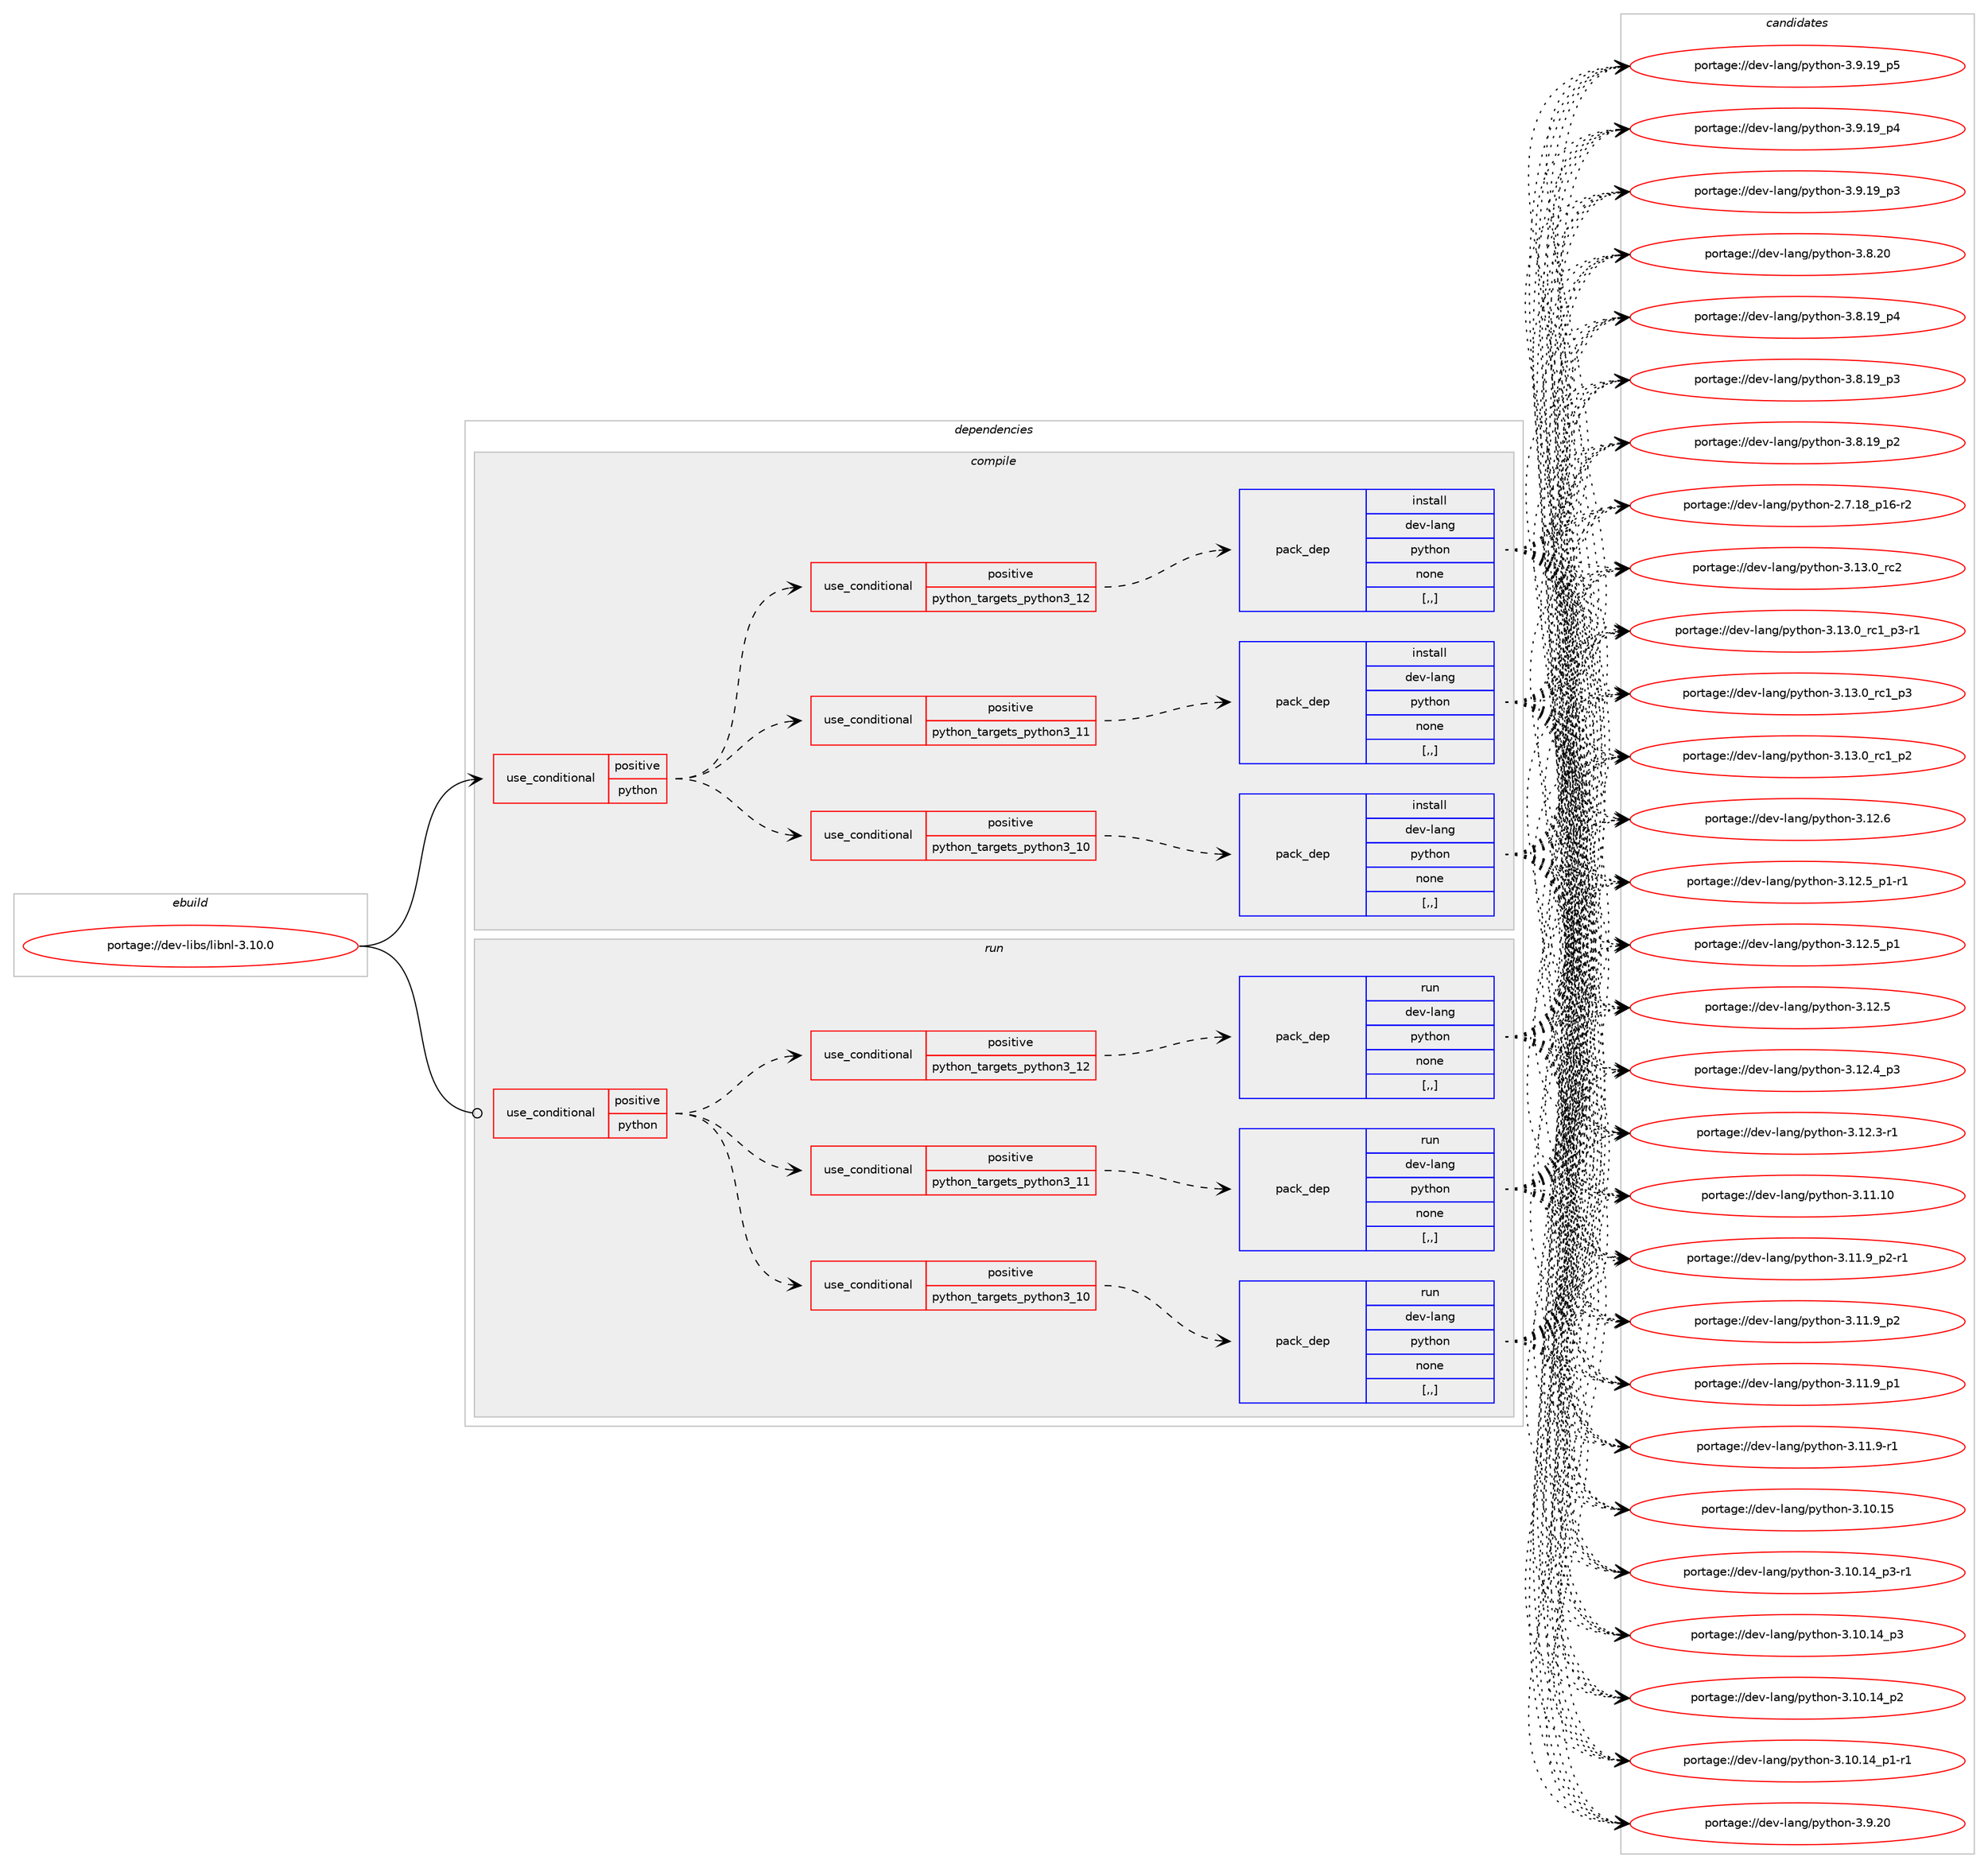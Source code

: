 digraph prolog {

# *************
# Graph options
# *************

newrank=true;
concentrate=true;
compound=true;
graph [rankdir=LR,fontname=Helvetica,fontsize=10,ranksep=1.5];#, ranksep=2.5, nodesep=0.2];
edge  [arrowhead=vee];
node  [fontname=Helvetica,fontsize=10];

# **********
# The ebuild
# **********

subgraph cluster_leftcol {
color=gray;
label=<<i>ebuild</i>>;
id [label="portage://dev-libs/libnl-3.10.0", color=red, width=4, href="../dev-libs/libnl-3.10.0.svg"];
}

# ****************
# The dependencies
# ****************

subgraph cluster_midcol {
color=gray;
label=<<i>dependencies</i>>;
subgraph cluster_compile {
fillcolor="#eeeeee";
style=filled;
label=<<i>compile</i>>;
subgraph cond157149 {
dependency604857 [label=<<TABLE BORDER="0" CELLBORDER="1" CELLSPACING="0" CELLPADDING="4"><TR><TD ROWSPAN="3" CELLPADDING="10">use_conditional</TD></TR><TR><TD>positive</TD></TR><TR><TD>python</TD></TR></TABLE>>, shape=none, color=red];
subgraph cond157150 {
dependency604858 [label=<<TABLE BORDER="0" CELLBORDER="1" CELLSPACING="0" CELLPADDING="4"><TR><TD ROWSPAN="3" CELLPADDING="10">use_conditional</TD></TR><TR><TD>positive</TD></TR><TR><TD>python_targets_python3_10</TD></TR></TABLE>>, shape=none, color=red];
subgraph pack442943 {
dependency604859 [label=<<TABLE BORDER="0" CELLBORDER="1" CELLSPACING="0" CELLPADDING="4" WIDTH="220"><TR><TD ROWSPAN="6" CELLPADDING="30">pack_dep</TD></TR><TR><TD WIDTH="110">install</TD></TR><TR><TD>dev-lang</TD></TR><TR><TD>python</TD></TR><TR><TD>none</TD></TR><TR><TD>[,,]</TD></TR></TABLE>>, shape=none, color=blue];
}
dependency604858:e -> dependency604859:w [weight=20,style="dashed",arrowhead="vee"];
}
dependency604857:e -> dependency604858:w [weight=20,style="dashed",arrowhead="vee"];
subgraph cond157151 {
dependency604860 [label=<<TABLE BORDER="0" CELLBORDER="1" CELLSPACING="0" CELLPADDING="4"><TR><TD ROWSPAN="3" CELLPADDING="10">use_conditional</TD></TR><TR><TD>positive</TD></TR><TR><TD>python_targets_python3_11</TD></TR></TABLE>>, shape=none, color=red];
subgraph pack442944 {
dependency604861 [label=<<TABLE BORDER="0" CELLBORDER="1" CELLSPACING="0" CELLPADDING="4" WIDTH="220"><TR><TD ROWSPAN="6" CELLPADDING="30">pack_dep</TD></TR><TR><TD WIDTH="110">install</TD></TR><TR><TD>dev-lang</TD></TR><TR><TD>python</TD></TR><TR><TD>none</TD></TR><TR><TD>[,,]</TD></TR></TABLE>>, shape=none, color=blue];
}
dependency604860:e -> dependency604861:w [weight=20,style="dashed",arrowhead="vee"];
}
dependency604857:e -> dependency604860:w [weight=20,style="dashed",arrowhead="vee"];
subgraph cond157152 {
dependency604862 [label=<<TABLE BORDER="0" CELLBORDER="1" CELLSPACING="0" CELLPADDING="4"><TR><TD ROWSPAN="3" CELLPADDING="10">use_conditional</TD></TR><TR><TD>positive</TD></TR><TR><TD>python_targets_python3_12</TD></TR></TABLE>>, shape=none, color=red];
subgraph pack442945 {
dependency604863 [label=<<TABLE BORDER="0" CELLBORDER="1" CELLSPACING="0" CELLPADDING="4" WIDTH="220"><TR><TD ROWSPAN="6" CELLPADDING="30">pack_dep</TD></TR><TR><TD WIDTH="110">install</TD></TR><TR><TD>dev-lang</TD></TR><TR><TD>python</TD></TR><TR><TD>none</TD></TR><TR><TD>[,,]</TD></TR></TABLE>>, shape=none, color=blue];
}
dependency604862:e -> dependency604863:w [weight=20,style="dashed",arrowhead="vee"];
}
dependency604857:e -> dependency604862:w [weight=20,style="dashed",arrowhead="vee"];
}
id:e -> dependency604857:w [weight=20,style="solid",arrowhead="vee"];
}
subgraph cluster_compileandrun {
fillcolor="#eeeeee";
style=filled;
label=<<i>compile and run</i>>;
}
subgraph cluster_run {
fillcolor="#eeeeee";
style=filled;
label=<<i>run</i>>;
subgraph cond157153 {
dependency604864 [label=<<TABLE BORDER="0" CELLBORDER="1" CELLSPACING="0" CELLPADDING="4"><TR><TD ROWSPAN="3" CELLPADDING="10">use_conditional</TD></TR><TR><TD>positive</TD></TR><TR><TD>python</TD></TR></TABLE>>, shape=none, color=red];
subgraph cond157154 {
dependency604865 [label=<<TABLE BORDER="0" CELLBORDER="1" CELLSPACING="0" CELLPADDING="4"><TR><TD ROWSPAN="3" CELLPADDING="10">use_conditional</TD></TR><TR><TD>positive</TD></TR><TR><TD>python_targets_python3_10</TD></TR></TABLE>>, shape=none, color=red];
subgraph pack442946 {
dependency604866 [label=<<TABLE BORDER="0" CELLBORDER="1" CELLSPACING="0" CELLPADDING="4" WIDTH="220"><TR><TD ROWSPAN="6" CELLPADDING="30">pack_dep</TD></TR><TR><TD WIDTH="110">run</TD></TR><TR><TD>dev-lang</TD></TR><TR><TD>python</TD></TR><TR><TD>none</TD></TR><TR><TD>[,,]</TD></TR></TABLE>>, shape=none, color=blue];
}
dependency604865:e -> dependency604866:w [weight=20,style="dashed",arrowhead="vee"];
}
dependency604864:e -> dependency604865:w [weight=20,style="dashed",arrowhead="vee"];
subgraph cond157155 {
dependency604867 [label=<<TABLE BORDER="0" CELLBORDER="1" CELLSPACING="0" CELLPADDING="4"><TR><TD ROWSPAN="3" CELLPADDING="10">use_conditional</TD></TR><TR><TD>positive</TD></TR><TR><TD>python_targets_python3_11</TD></TR></TABLE>>, shape=none, color=red];
subgraph pack442947 {
dependency604868 [label=<<TABLE BORDER="0" CELLBORDER="1" CELLSPACING="0" CELLPADDING="4" WIDTH="220"><TR><TD ROWSPAN="6" CELLPADDING="30">pack_dep</TD></TR><TR><TD WIDTH="110">run</TD></TR><TR><TD>dev-lang</TD></TR><TR><TD>python</TD></TR><TR><TD>none</TD></TR><TR><TD>[,,]</TD></TR></TABLE>>, shape=none, color=blue];
}
dependency604867:e -> dependency604868:w [weight=20,style="dashed",arrowhead="vee"];
}
dependency604864:e -> dependency604867:w [weight=20,style="dashed",arrowhead="vee"];
subgraph cond157156 {
dependency604869 [label=<<TABLE BORDER="0" CELLBORDER="1" CELLSPACING="0" CELLPADDING="4"><TR><TD ROWSPAN="3" CELLPADDING="10">use_conditional</TD></TR><TR><TD>positive</TD></TR><TR><TD>python_targets_python3_12</TD></TR></TABLE>>, shape=none, color=red];
subgraph pack442948 {
dependency604870 [label=<<TABLE BORDER="0" CELLBORDER="1" CELLSPACING="0" CELLPADDING="4" WIDTH="220"><TR><TD ROWSPAN="6" CELLPADDING="30">pack_dep</TD></TR><TR><TD WIDTH="110">run</TD></TR><TR><TD>dev-lang</TD></TR><TR><TD>python</TD></TR><TR><TD>none</TD></TR><TR><TD>[,,]</TD></TR></TABLE>>, shape=none, color=blue];
}
dependency604869:e -> dependency604870:w [weight=20,style="dashed",arrowhead="vee"];
}
dependency604864:e -> dependency604869:w [weight=20,style="dashed",arrowhead="vee"];
}
id:e -> dependency604864:w [weight=20,style="solid",arrowhead="odot"];
}
}

# **************
# The candidates
# **************

subgraph cluster_choices {
rank=same;
color=gray;
label=<<i>candidates</i>>;

subgraph choice442943 {
color=black;
nodesep=1;
choice10010111845108971101034711212111610411111045514649514648951149950 [label="portage://dev-lang/python-3.13.0_rc2", color=red, width=4,href="../dev-lang/python-3.13.0_rc2.svg"];
choice1001011184510897110103471121211161041111104551464951464895114994995112514511449 [label="portage://dev-lang/python-3.13.0_rc1_p3-r1", color=red, width=4,href="../dev-lang/python-3.13.0_rc1_p3-r1.svg"];
choice100101118451089711010347112121116104111110455146495146489511499499511251 [label="portage://dev-lang/python-3.13.0_rc1_p3", color=red, width=4,href="../dev-lang/python-3.13.0_rc1_p3.svg"];
choice100101118451089711010347112121116104111110455146495146489511499499511250 [label="portage://dev-lang/python-3.13.0_rc1_p2", color=red, width=4,href="../dev-lang/python-3.13.0_rc1_p2.svg"];
choice10010111845108971101034711212111610411111045514649504654 [label="portage://dev-lang/python-3.12.6", color=red, width=4,href="../dev-lang/python-3.12.6.svg"];
choice1001011184510897110103471121211161041111104551464950465395112494511449 [label="portage://dev-lang/python-3.12.5_p1-r1", color=red, width=4,href="../dev-lang/python-3.12.5_p1-r1.svg"];
choice100101118451089711010347112121116104111110455146495046539511249 [label="portage://dev-lang/python-3.12.5_p1", color=red, width=4,href="../dev-lang/python-3.12.5_p1.svg"];
choice10010111845108971101034711212111610411111045514649504653 [label="portage://dev-lang/python-3.12.5", color=red, width=4,href="../dev-lang/python-3.12.5.svg"];
choice100101118451089711010347112121116104111110455146495046529511251 [label="portage://dev-lang/python-3.12.4_p3", color=red, width=4,href="../dev-lang/python-3.12.4_p3.svg"];
choice100101118451089711010347112121116104111110455146495046514511449 [label="portage://dev-lang/python-3.12.3-r1", color=red, width=4,href="../dev-lang/python-3.12.3-r1.svg"];
choice1001011184510897110103471121211161041111104551464949464948 [label="portage://dev-lang/python-3.11.10", color=red, width=4,href="../dev-lang/python-3.11.10.svg"];
choice1001011184510897110103471121211161041111104551464949465795112504511449 [label="portage://dev-lang/python-3.11.9_p2-r1", color=red, width=4,href="../dev-lang/python-3.11.9_p2-r1.svg"];
choice100101118451089711010347112121116104111110455146494946579511250 [label="portage://dev-lang/python-3.11.9_p2", color=red, width=4,href="../dev-lang/python-3.11.9_p2.svg"];
choice100101118451089711010347112121116104111110455146494946579511249 [label="portage://dev-lang/python-3.11.9_p1", color=red, width=4,href="../dev-lang/python-3.11.9_p1.svg"];
choice100101118451089711010347112121116104111110455146494946574511449 [label="portage://dev-lang/python-3.11.9-r1", color=red, width=4,href="../dev-lang/python-3.11.9-r1.svg"];
choice1001011184510897110103471121211161041111104551464948464953 [label="portage://dev-lang/python-3.10.15", color=red, width=4,href="../dev-lang/python-3.10.15.svg"];
choice100101118451089711010347112121116104111110455146494846495295112514511449 [label="portage://dev-lang/python-3.10.14_p3-r1", color=red, width=4,href="../dev-lang/python-3.10.14_p3-r1.svg"];
choice10010111845108971101034711212111610411111045514649484649529511251 [label="portage://dev-lang/python-3.10.14_p3", color=red, width=4,href="../dev-lang/python-3.10.14_p3.svg"];
choice10010111845108971101034711212111610411111045514649484649529511250 [label="portage://dev-lang/python-3.10.14_p2", color=red, width=4,href="../dev-lang/python-3.10.14_p2.svg"];
choice100101118451089711010347112121116104111110455146494846495295112494511449 [label="portage://dev-lang/python-3.10.14_p1-r1", color=red, width=4,href="../dev-lang/python-3.10.14_p1-r1.svg"];
choice10010111845108971101034711212111610411111045514657465048 [label="portage://dev-lang/python-3.9.20", color=red, width=4,href="../dev-lang/python-3.9.20.svg"];
choice100101118451089711010347112121116104111110455146574649579511253 [label="portage://dev-lang/python-3.9.19_p5", color=red, width=4,href="../dev-lang/python-3.9.19_p5.svg"];
choice100101118451089711010347112121116104111110455146574649579511252 [label="portage://dev-lang/python-3.9.19_p4", color=red, width=4,href="../dev-lang/python-3.9.19_p4.svg"];
choice100101118451089711010347112121116104111110455146574649579511251 [label="portage://dev-lang/python-3.9.19_p3", color=red, width=4,href="../dev-lang/python-3.9.19_p3.svg"];
choice10010111845108971101034711212111610411111045514656465048 [label="portage://dev-lang/python-3.8.20", color=red, width=4,href="../dev-lang/python-3.8.20.svg"];
choice100101118451089711010347112121116104111110455146564649579511252 [label="portage://dev-lang/python-3.8.19_p4", color=red, width=4,href="../dev-lang/python-3.8.19_p4.svg"];
choice100101118451089711010347112121116104111110455146564649579511251 [label="portage://dev-lang/python-3.8.19_p3", color=red, width=4,href="../dev-lang/python-3.8.19_p3.svg"];
choice100101118451089711010347112121116104111110455146564649579511250 [label="portage://dev-lang/python-3.8.19_p2", color=red, width=4,href="../dev-lang/python-3.8.19_p2.svg"];
choice100101118451089711010347112121116104111110455046554649569511249544511450 [label="portage://dev-lang/python-2.7.18_p16-r2", color=red, width=4,href="../dev-lang/python-2.7.18_p16-r2.svg"];
dependency604859:e -> choice10010111845108971101034711212111610411111045514649514648951149950:w [style=dotted,weight="100"];
dependency604859:e -> choice1001011184510897110103471121211161041111104551464951464895114994995112514511449:w [style=dotted,weight="100"];
dependency604859:e -> choice100101118451089711010347112121116104111110455146495146489511499499511251:w [style=dotted,weight="100"];
dependency604859:e -> choice100101118451089711010347112121116104111110455146495146489511499499511250:w [style=dotted,weight="100"];
dependency604859:e -> choice10010111845108971101034711212111610411111045514649504654:w [style=dotted,weight="100"];
dependency604859:e -> choice1001011184510897110103471121211161041111104551464950465395112494511449:w [style=dotted,weight="100"];
dependency604859:e -> choice100101118451089711010347112121116104111110455146495046539511249:w [style=dotted,weight="100"];
dependency604859:e -> choice10010111845108971101034711212111610411111045514649504653:w [style=dotted,weight="100"];
dependency604859:e -> choice100101118451089711010347112121116104111110455146495046529511251:w [style=dotted,weight="100"];
dependency604859:e -> choice100101118451089711010347112121116104111110455146495046514511449:w [style=dotted,weight="100"];
dependency604859:e -> choice1001011184510897110103471121211161041111104551464949464948:w [style=dotted,weight="100"];
dependency604859:e -> choice1001011184510897110103471121211161041111104551464949465795112504511449:w [style=dotted,weight="100"];
dependency604859:e -> choice100101118451089711010347112121116104111110455146494946579511250:w [style=dotted,weight="100"];
dependency604859:e -> choice100101118451089711010347112121116104111110455146494946579511249:w [style=dotted,weight="100"];
dependency604859:e -> choice100101118451089711010347112121116104111110455146494946574511449:w [style=dotted,weight="100"];
dependency604859:e -> choice1001011184510897110103471121211161041111104551464948464953:w [style=dotted,weight="100"];
dependency604859:e -> choice100101118451089711010347112121116104111110455146494846495295112514511449:w [style=dotted,weight="100"];
dependency604859:e -> choice10010111845108971101034711212111610411111045514649484649529511251:w [style=dotted,weight="100"];
dependency604859:e -> choice10010111845108971101034711212111610411111045514649484649529511250:w [style=dotted,weight="100"];
dependency604859:e -> choice100101118451089711010347112121116104111110455146494846495295112494511449:w [style=dotted,weight="100"];
dependency604859:e -> choice10010111845108971101034711212111610411111045514657465048:w [style=dotted,weight="100"];
dependency604859:e -> choice100101118451089711010347112121116104111110455146574649579511253:w [style=dotted,weight="100"];
dependency604859:e -> choice100101118451089711010347112121116104111110455146574649579511252:w [style=dotted,weight="100"];
dependency604859:e -> choice100101118451089711010347112121116104111110455146574649579511251:w [style=dotted,weight="100"];
dependency604859:e -> choice10010111845108971101034711212111610411111045514656465048:w [style=dotted,weight="100"];
dependency604859:e -> choice100101118451089711010347112121116104111110455146564649579511252:w [style=dotted,weight="100"];
dependency604859:e -> choice100101118451089711010347112121116104111110455146564649579511251:w [style=dotted,weight="100"];
dependency604859:e -> choice100101118451089711010347112121116104111110455146564649579511250:w [style=dotted,weight="100"];
dependency604859:e -> choice100101118451089711010347112121116104111110455046554649569511249544511450:w [style=dotted,weight="100"];
}
subgraph choice442944 {
color=black;
nodesep=1;
choice10010111845108971101034711212111610411111045514649514648951149950 [label="portage://dev-lang/python-3.13.0_rc2", color=red, width=4,href="../dev-lang/python-3.13.0_rc2.svg"];
choice1001011184510897110103471121211161041111104551464951464895114994995112514511449 [label="portage://dev-lang/python-3.13.0_rc1_p3-r1", color=red, width=4,href="../dev-lang/python-3.13.0_rc1_p3-r1.svg"];
choice100101118451089711010347112121116104111110455146495146489511499499511251 [label="portage://dev-lang/python-3.13.0_rc1_p3", color=red, width=4,href="../dev-lang/python-3.13.0_rc1_p3.svg"];
choice100101118451089711010347112121116104111110455146495146489511499499511250 [label="portage://dev-lang/python-3.13.0_rc1_p2", color=red, width=4,href="../dev-lang/python-3.13.0_rc1_p2.svg"];
choice10010111845108971101034711212111610411111045514649504654 [label="portage://dev-lang/python-3.12.6", color=red, width=4,href="../dev-lang/python-3.12.6.svg"];
choice1001011184510897110103471121211161041111104551464950465395112494511449 [label="portage://dev-lang/python-3.12.5_p1-r1", color=red, width=4,href="../dev-lang/python-3.12.5_p1-r1.svg"];
choice100101118451089711010347112121116104111110455146495046539511249 [label="portage://dev-lang/python-3.12.5_p1", color=red, width=4,href="../dev-lang/python-3.12.5_p1.svg"];
choice10010111845108971101034711212111610411111045514649504653 [label="portage://dev-lang/python-3.12.5", color=red, width=4,href="../dev-lang/python-3.12.5.svg"];
choice100101118451089711010347112121116104111110455146495046529511251 [label="portage://dev-lang/python-3.12.4_p3", color=red, width=4,href="../dev-lang/python-3.12.4_p3.svg"];
choice100101118451089711010347112121116104111110455146495046514511449 [label="portage://dev-lang/python-3.12.3-r1", color=red, width=4,href="../dev-lang/python-3.12.3-r1.svg"];
choice1001011184510897110103471121211161041111104551464949464948 [label="portage://dev-lang/python-3.11.10", color=red, width=4,href="../dev-lang/python-3.11.10.svg"];
choice1001011184510897110103471121211161041111104551464949465795112504511449 [label="portage://dev-lang/python-3.11.9_p2-r1", color=red, width=4,href="../dev-lang/python-3.11.9_p2-r1.svg"];
choice100101118451089711010347112121116104111110455146494946579511250 [label="portage://dev-lang/python-3.11.9_p2", color=red, width=4,href="../dev-lang/python-3.11.9_p2.svg"];
choice100101118451089711010347112121116104111110455146494946579511249 [label="portage://dev-lang/python-3.11.9_p1", color=red, width=4,href="../dev-lang/python-3.11.9_p1.svg"];
choice100101118451089711010347112121116104111110455146494946574511449 [label="portage://dev-lang/python-3.11.9-r1", color=red, width=4,href="../dev-lang/python-3.11.9-r1.svg"];
choice1001011184510897110103471121211161041111104551464948464953 [label="portage://dev-lang/python-3.10.15", color=red, width=4,href="../dev-lang/python-3.10.15.svg"];
choice100101118451089711010347112121116104111110455146494846495295112514511449 [label="portage://dev-lang/python-3.10.14_p3-r1", color=red, width=4,href="../dev-lang/python-3.10.14_p3-r1.svg"];
choice10010111845108971101034711212111610411111045514649484649529511251 [label="portage://dev-lang/python-3.10.14_p3", color=red, width=4,href="../dev-lang/python-3.10.14_p3.svg"];
choice10010111845108971101034711212111610411111045514649484649529511250 [label="portage://dev-lang/python-3.10.14_p2", color=red, width=4,href="../dev-lang/python-3.10.14_p2.svg"];
choice100101118451089711010347112121116104111110455146494846495295112494511449 [label="portage://dev-lang/python-3.10.14_p1-r1", color=red, width=4,href="../dev-lang/python-3.10.14_p1-r1.svg"];
choice10010111845108971101034711212111610411111045514657465048 [label="portage://dev-lang/python-3.9.20", color=red, width=4,href="../dev-lang/python-3.9.20.svg"];
choice100101118451089711010347112121116104111110455146574649579511253 [label="portage://dev-lang/python-3.9.19_p5", color=red, width=4,href="../dev-lang/python-3.9.19_p5.svg"];
choice100101118451089711010347112121116104111110455146574649579511252 [label="portage://dev-lang/python-3.9.19_p4", color=red, width=4,href="../dev-lang/python-3.9.19_p4.svg"];
choice100101118451089711010347112121116104111110455146574649579511251 [label="portage://dev-lang/python-3.9.19_p3", color=red, width=4,href="../dev-lang/python-3.9.19_p3.svg"];
choice10010111845108971101034711212111610411111045514656465048 [label="portage://dev-lang/python-3.8.20", color=red, width=4,href="../dev-lang/python-3.8.20.svg"];
choice100101118451089711010347112121116104111110455146564649579511252 [label="portage://dev-lang/python-3.8.19_p4", color=red, width=4,href="../dev-lang/python-3.8.19_p4.svg"];
choice100101118451089711010347112121116104111110455146564649579511251 [label="portage://dev-lang/python-3.8.19_p3", color=red, width=4,href="../dev-lang/python-3.8.19_p3.svg"];
choice100101118451089711010347112121116104111110455146564649579511250 [label="portage://dev-lang/python-3.8.19_p2", color=red, width=4,href="../dev-lang/python-3.8.19_p2.svg"];
choice100101118451089711010347112121116104111110455046554649569511249544511450 [label="portage://dev-lang/python-2.7.18_p16-r2", color=red, width=4,href="../dev-lang/python-2.7.18_p16-r2.svg"];
dependency604861:e -> choice10010111845108971101034711212111610411111045514649514648951149950:w [style=dotted,weight="100"];
dependency604861:e -> choice1001011184510897110103471121211161041111104551464951464895114994995112514511449:w [style=dotted,weight="100"];
dependency604861:e -> choice100101118451089711010347112121116104111110455146495146489511499499511251:w [style=dotted,weight="100"];
dependency604861:e -> choice100101118451089711010347112121116104111110455146495146489511499499511250:w [style=dotted,weight="100"];
dependency604861:e -> choice10010111845108971101034711212111610411111045514649504654:w [style=dotted,weight="100"];
dependency604861:e -> choice1001011184510897110103471121211161041111104551464950465395112494511449:w [style=dotted,weight="100"];
dependency604861:e -> choice100101118451089711010347112121116104111110455146495046539511249:w [style=dotted,weight="100"];
dependency604861:e -> choice10010111845108971101034711212111610411111045514649504653:w [style=dotted,weight="100"];
dependency604861:e -> choice100101118451089711010347112121116104111110455146495046529511251:w [style=dotted,weight="100"];
dependency604861:e -> choice100101118451089711010347112121116104111110455146495046514511449:w [style=dotted,weight="100"];
dependency604861:e -> choice1001011184510897110103471121211161041111104551464949464948:w [style=dotted,weight="100"];
dependency604861:e -> choice1001011184510897110103471121211161041111104551464949465795112504511449:w [style=dotted,weight="100"];
dependency604861:e -> choice100101118451089711010347112121116104111110455146494946579511250:w [style=dotted,weight="100"];
dependency604861:e -> choice100101118451089711010347112121116104111110455146494946579511249:w [style=dotted,weight="100"];
dependency604861:e -> choice100101118451089711010347112121116104111110455146494946574511449:w [style=dotted,weight="100"];
dependency604861:e -> choice1001011184510897110103471121211161041111104551464948464953:w [style=dotted,weight="100"];
dependency604861:e -> choice100101118451089711010347112121116104111110455146494846495295112514511449:w [style=dotted,weight="100"];
dependency604861:e -> choice10010111845108971101034711212111610411111045514649484649529511251:w [style=dotted,weight="100"];
dependency604861:e -> choice10010111845108971101034711212111610411111045514649484649529511250:w [style=dotted,weight="100"];
dependency604861:e -> choice100101118451089711010347112121116104111110455146494846495295112494511449:w [style=dotted,weight="100"];
dependency604861:e -> choice10010111845108971101034711212111610411111045514657465048:w [style=dotted,weight="100"];
dependency604861:e -> choice100101118451089711010347112121116104111110455146574649579511253:w [style=dotted,weight="100"];
dependency604861:e -> choice100101118451089711010347112121116104111110455146574649579511252:w [style=dotted,weight="100"];
dependency604861:e -> choice100101118451089711010347112121116104111110455146574649579511251:w [style=dotted,weight="100"];
dependency604861:e -> choice10010111845108971101034711212111610411111045514656465048:w [style=dotted,weight="100"];
dependency604861:e -> choice100101118451089711010347112121116104111110455146564649579511252:w [style=dotted,weight="100"];
dependency604861:e -> choice100101118451089711010347112121116104111110455146564649579511251:w [style=dotted,weight="100"];
dependency604861:e -> choice100101118451089711010347112121116104111110455146564649579511250:w [style=dotted,weight="100"];
dependency604861:e -> choice100101118451089711010347112121116104111110455046554649569511249544511450:w [style=dotted,weight="100"];
}
subgraph choice442945 {
color=black;
nodesep=1;
choice10010111845108971101034711212111610411111045514649514648951149950 [label="portage://dev-lang/python-3.13.0_rc2", color=red, width=4,href="../dev-lang/python-3.13.0_rc2.svg"];
choice1001011184510897110103471121211161041111104551464951464895114994995112514511449 [label="portage://dev-lang/python-3.13.0_rc1_p3-r1", color=red, width=4,href="../dev-lang/python-3.13.0_rc1_p3-r1.svg"];
choice100101118451089711010347112121116104111110455146495146489511499499511251 [label="portage://dev-lang/python-3.13.0_rc1_p3", color=red, width=4,href="../dev-lang/python-3.13.0_rc1_p3.svg"];
choice100101118451089711010347112121116104111110455146495146489511499499511250 [label="portage://dev-lang/python-3.13.0_rc1_p2", color=red, width=4,href="../dev-lang/python-3.13.0_rc1_p2.svg"];
choice10010111845108971101034711212111610411111045514649504654 [label="portage://dev-lang/python-3.12.6", color=red, width=4,href="../dev-lang/python-3.12.6.svg"];
choice1001011184510897110103471121211161041111104551464950465395112494511449 [label="portage://dev-lang/python-3.12.5_p1-r1", color=red, width=4,href="../dev-lang/python-3.12.5_p1-r1.svg"];
choice100101118451089711010347112121116104111110455146495046539511249 [label="portage://dev-lang/python-3.12.5_p1", color=red, width=4,href="../dev-lang/python-3.12.5_p1.svg"];
choice10010111845108971101034711212111610411111045514649504653 [label="portage://dev-lang/python-3.12.5", color=red, width=4,href="../dev-lang/python-3.12.5.svg"];
choice100101118451089711010347112121116104111110455146495046529511251 [label="portage://dev-lang/python-3.12.4_p3", color=red, width=4,href="../dev-lang/python-3.12.4_p3.svg"];
choice100101118451089711010347112121116104111110455146495046514511449 [label="portage://dev-lang/python-3.12.3-r1", color=red, width=4,href="../dev-lang/python-3.12.3-r1.svg"];
choice1001011184510897110103471121211161041111104551464949464948 [label="portage://dev-lang/python-3.11.10", color=red, width=4,href="../dev-lang/python-3.11.10.svg"];
choice1001011184510897110103471121211161041111104551464949465795112504511449 [label="portage://dev-lang/python-3.11.9_p2-r1", color=red, width=4,href="../dev-lang/python-3.11.9_p2-r1.svg"];
choice100101118451089711010347112121116104111110455146494946579511250 [label="portage://dev-lang/python-3.11.9_p2", color=red, width=4,href="../dev-lang/python-3.11.9_p2.svg"];
choice100101118451089711010347112121116104111110455146494946579511249 [label="portage://dev-lang/python-3.11.9_p1", color=red, width=4,href="../dev-lang/python-3.11.9_p1.svg"];
choice100101118451089711010347112121116104111110455146494946574511449 [label="portage://dev-lang/python-3.11.9-r1", color=red, width=4,href="../dev-lang/python-3.11.9-r1.svg"];
choice1001011184510897110103471121211161041111104551464948464953 [label="portage://dev-lang/python-3.10.15", color=red, width=4,href="../dev-lang/python-3.10.15.svg"];
choice100101118451089711010347112121116104111110455146494846495295112514511449 [label="portage://dev-lang/python-3.10.14_p3-r1", color=red, width=4,href="../dev-lang/python-3.10.14_p3-r1.svg"];
choice10010111845108971101034711212111610411111045514649484649529511251 [label="portage://dev-lang/python-3.10.14_p3", color=red, width=4,href="../dev-lang/python-3.10.14_p3.svg"];
choice10010111845108971101034711212111610411111045514649484649529511250 [label="portage://dev-lang/python-3.10.14_p2", color=red, width=4,href="../dev-lang/python-3.10.14_p2.svg"];
choice100101118451089711010347112121116104111110455146494846495295112494511449 [label="portage://dev-lang/python-3.10.14_p1-r1", color=red, width=4,href="../dev-lang/python-3.10.14_p1-r1.svg"];
choice10010111845108971101034711212111610411111045514657465048 [label="portage://dev-lang/python-3.9.20", color=red, width=4,href="../dev-lang/python-3.9.20.svg"];
choice100101118451089711010347112121116104111110455146574649579511253 [label="portage://dev-lang/python-3.9.19_p5", color=red, width=4,href="../dev-lang/python-3.9.19_p5.svg"];
choice100101118451089711010347112121116104111110455146574649579511252 [label="portage://dev-lang/python-3.9.19_p4", color=red, width=4,href="../dev-lang/python-3.9.19_p4.svg"];
choice100101118451089711010347112121116104111110455146574649579511251 [label="portage://dev-lang/python-3.9.19_p3", color=red, width=4,href="../dev-lang/python-3.9.19_p3.svg"];
choice10010111845108971101034711212111610411111045514656465048 [label="portage://dev-lang/python-3.8.20", color=red, width=4,href="../dev-lang/python-3.8.20.svg"];
choice100101118451089711010347112121116104111110455146564649579511252 [label="portage://dev-lang/python-3.8.19_p4", color=red, width=4,href="../dev-lang/python-3.8.19_p4.svg"];
choice100101118451089711010347112121116104111110455146564649579511251 [label="portage://dev-lang/python-3.8.19_p3", color=red, width=4,href="../dev-lang/python-3.8.19_p3.svg"];
choice100101118451089711010347112121116104111110455146564649579511250 [label="portage://dev-lang/python-3.8.19_p2", color=red, width=4,href="../dev-lang/python-3.8.19_p2.svg"];
choice100101118451089711010347112121116104111110455046554649569511249544511450 [label="portage://dev-lang/python-2.7.18_p16-r2", color=red, width=4,href="../dev-lang/python-2.7.18_p16-r2.svg"];
dependency604863:e -> choice10010111845108971101034711212111610411111045514649514648951149950:w [style=dotted,weight="100"];
dependency604863:e -> choice1001011184510897110103471121211161041111104551464951464895114994995112514511449:w [style=dotted,weight="100"];
dependency604863:e -> choice100101118451089711010347112121116104111110455146495146489511499499511251:w [style=dotted,weight="100"];
dependency604863:e -> choice100101118451089711010347112121116104111110455146495146489511499499511250:w [style=dotted,weight="100"];
dependency604863:e -> choice10010111845108971101034711212111610411111045514649504654:w [style=dotted,weight="100"];
dependency604863:e -> choice1001011184510897110103471121211161041111104551464950465395112494511449:w [style=dotted,weight="100"];
dependency604863:e -> choice100101118451089711010347112121116104111110455146495046539511249:w [style=dotted,weight="100"];
dependency604863:e -> choice10010111845108971101034711212111610411111045514649504653:w [style=dotted,weight="100"];
dependency604863:e -> choice100101118451089711010347112121116104111110455146495046529511251:w [style=dotted,weight="100"];
dependency604863:e -> choice100101118451089711010347112121116104111110455146495046514511449:w [style=dotted,weight="100"];
dependency604863:e -> choice1001011184510897110103471121211161041111104551464949464948:w [style=dotted,weight="100"];
dependency604863:e -> choice1001011184510897110103471121211161041111104551464949465795112504511449:w [style=dotted,weight="100"];
dependency604863:e -> choice100101118451089711010347112121116104111110455146494946579511250:w [style=dotted,weight="100"];
dependency604863:e -> choice100101118451089711010347112121116104111110455146494946579511249:w [style=dotted,weight="100"];
dependency604863:e -> choice100101118451089711010347112121116104111110455146494946574511449:w [style=dotted,weight="100"];
dependency604863:e -> choice1001011184510897110103471121211161041111104551464948464953:w [style=dotted,weight="100"];
dependency604863:e -> choice100101118451089711010347112121116104111110455146494846495295112514511449:w [style=dotted,weight="100"];
dependency604863:e -> choice10010111845108971101034711212111610411111045514649484649529511251:w [style=dotted,weight="100"];
dependency604863:e -> choice10010111845108971101034711212111610411111045514649484649529511250:w [style=dotted,weight="100"];
dependency604863:e -> choice100101118451089711010347112121116104111110455146494846495295112494511449:w [style=dotted,weight="100"];
dependency604863:e -> choice10010111845108971101034711212111610411111045514657465048:w [style=dotted,weight="100"];
dependency604863:e -> choice100101118451089711010347112121116104111110455146574649579511253:w [style=dotted,weight="100"];
dependency604863:e -> choice100101118451089711010347112121116104111110455146574649579511252:w [style=dotted,weight="100"];
dependency604863:e -> choice100101118451089711010347112121116104111110455146574649579511251:w [style=dotted,weight="100"];
dependency604863:e -> choice10010111845108971101034711212111610411111045514656465048:w [style=dotted,weight="100"];
dependency604863:e -> choice100101118451089711010347112121116104111110455146564649579511252:w [style=dotted,weight="100"];
dependency604863:e -> choice100101118451089711010347112121116104111110455146564649579511251:w [style=dotted,weight="100"];
dependency604863:e -> choice100101118451089711010347112121116104111110455146564649579511250:w [style=dotted,weight="100"];
dependency604863:e -> choice100101118451089711010347112121116104111110455046554649569511249544511450:w [style=dotted,weight="100"];
}
subgraph choice442946 {
color=black;
nodesep=1;
choice10010111845108971101034711212111610411111045514649514648951149950 [label="portage://dev-lang/python-3.13.0_rc2", color=red, width=4,href="../dev-lang/python-3.13.0_rc2.svg"];
choice1001011184510897110103471121211161041111104551464951464895114994995112514511449 [label="portage://dev-lang/python-3.13.0_rc1_p3-r1", color=red, width=4,href="../dev-lang/python-3.13.0_rc1_p3-r1.svg"];
choice100101118451089711010347112121116104111110455146495146489511499499511251 [label="portage://dev-lang/python-3.13.0_rc1_p3", color=red, width=4,href="../dev-lang/python-3.13.0_rc1_p3.svg"];
choice100101118451089711010347112121116104111110455146495146489511499499511250 [label="portage://dev-lang/python-3.13.0_rc1_p2", color=red, width=4,href="../dev-lang/python-3.13.0_rc1_p2.svg"];
choice10010111845108971101034711212111610411111045514649504654 [label="portage://dev-lang/python-3.12.6", color=red, width=4,href="../dev-lang/python-3.12.6.svg"];
choice1001011184510897110103471121211161041111104551464950465395112494511449 [label="portage://dev-lang/python-3.12.5_p1-r1", color=red, width=4,href="../dev-lang/python-3.12.5_p1-r1.svg"];
choice100101118451089711010347112121116104111110455146495046539511249 [label="portage://dev-lang/python-3.12.5_p1", color=red, width=4,href="../dev-lang/python-3.12.5_p1.svg"];
choice10010111845108971101034711212111610411111045514649504653 [label="portage://dev-lang/python-3.12.5", color=red, width=4,href="../dev-lang/python-3.12.5.svg"];
choice100101118451089711010347112121116104111110455146495046529511251 [label="portage://dev-lang/python-3.12.4_p3", color=red, width=4,href="../dev-lang/python-3.12.4_p3.svg"];
choice100101118451089711010347112121116104111110455146495046514511449 [label="portage://dev-lang/python-3.12.3-r1", color=red, width=4,href="../dev-lang/python-3.12.3-r1.svg"];
choice1001011184510897110103471121211161041111104551464949464948 [label="portage://dev-lang/python-3.11.10", color=red, width=4,href="../dev-lang/python-3.11.10.svg"];
choice1001011184510897110103471121211161041111104551464949465795112504511449 [label="portage://dev-lang/python-3.11.9_p2-r1", color=red, width=4,href="../dev-lang/python-3.11.9_p2-r1.svg"];
choice100101118451089711010347112121116104111110455146494946579511250 [label="portage://dev-lang/python-3.11.9_p2", color=red, width=4,href="../dev-lang/python-3.11.9_p2.svg"];
choice100101118451089711010347112121116104111110455146494946579511249 [label="portage://dev-lang/python-3.11.9_p1", color=red, width=4,href="../dev-lang/python-3.11.9_p1.svg"];
choice100101118451089711010347112121116104111110455146494946574511449 [label="portage://dev-lang/python-3.11.9-r1", color=red, width=4,href="../dev-lang/python-3.11.9-r1.svg"];
choice1001011184510897110103471121211161041111104551464948464953 [label="portage://dev-lang/python-3.10.15", color=red, width=4,href="../dev-lang/python-3.10.15.svg"];
choice100101118451089711010347112121116104111110455146494846495295112514511449 [label="portage://dev-lang/python-3.10.14_p3-r1", color=red, width=4,href="../dev-lang/python-3.10.14_p3-r1.svg"];
choice10010111845108971101034711212111610411111045514649484649529511251 [label="portage://dev-lang/python-3.10.14_p3", color=red, width=4,href="../dev-lang/python-3.10.14_p3.svg"];
choice10010111845108971101034711212111610411111045514649484649529511250 [label="portage://dev-lang/python-3.10.14_p2", color=red, width=4,href="../dev-lang/python-3.10.14_p2.svg"];
choice100101118451089711010347112121116104111110455146494846495295112494511449 [label="portage://dev-lang/python-3.10.14_p1-r1", color=red, width=4,href="../dev-lang/python-3.10.14_p1-r1.svg"];
choice10010111845108971101034711212111610411111045514657465048 [label="portage://dev-lang/python-3.9.20", color=red, width=4,href="../dev-lang/python-3.9.20.svg"];
choice100101118451089711010347112121116104111110455146574649579511253 [label="portage://dev-lang/python-3.9.19_p5", color=red, width=4,href="../dev-lang/python-3.9.19_p5.svg"];
choice100101118451089711010347112121116104111110455146574649579511252 [label="portage://dev-lang/python-3.9.19_p4", color=red, width=4,href="../dev-lang/python-3.9.19_p4.svg"];
choice100101118451089711010347112121116104111110455146574649579511251 [label="portage://dev-lang/python-3.9.19_p3", color=red, width=4,href="../dev-lang/python-3.9.19_p3.svg"];
choice10010111845108971101034711212111610411111045514656465048 [label="portage://dev-lang/python-3.8.20", color=red, width=4,href="../dev-lang/python-3.8.20.svg"];
choice100101118451089711010347112121116104111110455146564649579511252 [label="portage://dev-lang/python-3.8.19_p4", color=red, width=4,href="../dev-lang/python-3.8.19_p4.svg"];
choice100101118451089711010347112121116104111110455146564649579511251 [label="portage://dev-lang/python-3.8.19_p3", color=red, width=4,href="../dev-lang/python-3.8.19_p3.svg"];
choice100101118451089711010347112121116104111110455146564649579511250 [label="portage://dev-lang/python-3.8.19_p2", color=red, width=4,href="../dev-lang/python-3.8.19_p2.svg"];
choice100101118451089711010347112121116104111110455046554649569511249544511450 [label="portage://dev-lang/python-2.7.18_p16-r2", color=red, width=4,href="../dev-lang/python-2.7.18_p16-r2.svg"];
dependency604866:e -> choice10010111845108971101034711212111610411111045514649514648951149950:w [style=dotted,weight="100"];
dependency604866:e -> choice1001011184510897110103471121211161041111104551464951464895114994995112514511449:w [style=dotted,weight="100"];
dependency604866:e -> choice100101118451089711010347112121116104111110455146495146489511499499511251:w [style=dotted,weight="100"];
dependency604866:e -> choice100101118451089711010347112121116104111110455146495146489511499499511250:w [style=dotted,weight="100"];
dependency604866:e -> choice10010111845108971101034711212111610411111045514649504654:w [style=dotted,weight="100"];
dependency604866:e -> choice1001011184510897110103471121211161041111104551464950465395112494511449:w [style=dotted,weight="100"];
dependency604866:e -> choice100101118451089711010347112121116104111110455146495046539511249:w [style=dotted,weight="100"];
dependency604866:e -> choice10010111845108971101034711212111610411111045514649504653:w [style=dotted,weight="100"];
dependency604866:e -> choice100101118451089711010347112121116104111110455146495046529511251:w [style=dotted,weight="100"];
dependency604866:e -> choice100101118451089711010347112121116104111110455146495046514511449:w [style=dotted,weight="100"];
dependency604866:e -> choice1001011184510897110103471121211161041111104551464949464948:w [style=dotted,weight="100"];
dependency604866:e -> choice1001011184510897110103471121211161041111104551464949465795112504511449:w [style=dotted,weight="100"];
dependency604866:e -> choice100101118451089711010347112121116104111110455146494946579511250:w [style=dotted,weight="100"];
dependency604866:e -> choice100101118451089711010347112121116104111110455146494946579511249:w [style=dotted,weight="100"];
dependency604866:e -> choice100101118451089711010347112121116104111110455146494946574511449:w [style=dotted,weight="100"];
dependency604866:e -> choice1001011184510897110103471121211161041111104551464948464953:w [style=dotted,weight="100"];
dependency604866:e -> choice100101118451089711010347112121116104111110455146494846495295112514511449:w [style=dotted,weight="100"];
dependency604866:e -> choice10010111845108971101034711212111610411111045514649484649529511251:w [style=dotted,weight="100"];
dependency604866:e -> choice10010111845108971101034711212111610411111045514649484649529511250:w [style=dotted,weight="100"];
dependency604866:e -> choice100101118451089711010347112121116104111110455146494846495295112494511449:w [style=dotted,weight="100"];
dependency604866:e -> choice10010111845108971101034711212111610411111045514657465048:w [style=dotted,weight="100"];
dependency604866:e -> choice100101118451089711010347112121116104111110455146574649579511253:w [style=dotted,weight="100"];
dependency604866:e -> choice100101118451089711010347112121116104111110455146574649579511252:w [style=dotted,weight="100"];
dependency604866:e -> choice100101118451089711010347112121116104111110455146574649579511251:w [style=dotted,weight="100"];
dependency604866:e -> choice10010111845108971101034711212111610411111045514656465048:w [style=dotted,weight="100"];
dependency604866:e -> choice100101118451089711010347112121116104111110455146564649579511252:w [style=dotted,weight="100"];
dependency604866:e -> choice100101118451089711010347112121116104111110455146564649579511251:w [style=dotted,weight="100"];
dependency604866:e -> choice100101118451089711010347112121116104111110455146564649579511250:w [style=dotted,weight="100"];
dependency604866:e -> choice100101118451089711010347112121116104111110455046554649569511249544511450:w [style=dotted,weight="100"];
}
subgraph choice442947 {
color=black;
nodesep=1;
choice10010111845108971101034711212111610411111045514649514648951149950 [label="portage://dev-lang/python-3.13.0_rc2", color=red, width=4,href="../dev-lang/python-3.13.0_rc2.svg"];
choice1001011184510897110103471121211161041111104551464951464895114994995112514511449 [label="portage://dev-lang/python-3.13.0_rc1_p3-r1", color=red, width=4,href="../dev-lang/python-3.13.0_rc1_p3-r1.svg"];
choice100101118451089711010347112121116104111110455146495146489511499499511251 [label="portage://dev-lang/python-3.13.0_rc1_p3", color=red, width=4,href="../dev-lang/python-3.13.0_rc1_p3.svg"];
choice100101118451089711010347112121116104111110455146495146489511499499511250 [label="portage://dev-lang/python-3.13.0_rc1_p2", color=red, width=4,href="../dev-lang/python-3.13.0_rc1_p2.svg"];
choice10010111845108971101034711212111610411111045514649504654 [label="portage://dev-lang/python-3.12.6", color=red, width=4,href="../dev-lang/python-3.12.6.svg"];
choice1001011184510897110103471121211161041111104551464950465395112494511449 [label="portage://dev-lang/python-3.12.5_p1-r1", color=red, width=4,href="../dev-lang/python-3.12.5_p1-r1.svg"];
choice100101118451089711010347112121116104111110455146495046539511249 [label="portage://dev-lang/python-3.12.5_p1", color=red, width=4,href="../dev-lang/python-3.12.5_p1.svg"];
choice10010111845108971101034711212111610411111045514649504653 [label="portage://dev-lang/python-3.12.5", color=red, width=4,href="../dev-lang/python-3.12.5.svg"];
choice100101118451089711010347112121116104111110455146495046529511251 [label="portage://dev-lang/python-3.12.4_p3", color=red, width=4,href="../dev-lang/python-3.12.4_p3.svg"];
choice100101118451089711010347112121116104111110455146495046514511449 [label="portage://dev-lang/python-3.12.3-r1", color=red, width=4,href="../dev-lang/python-3.12.3-r1.svg"];
choice1001011184510897110103471121211161041111104551464949464948 [label="portage://dev-lang/python-3.11.10", color=red, width=4,href="../dev-lang/python-3.11.10.svg"];
choice1001011184510897110103471121211161041111104551464949465795112504511449 [label="portage://dev-lang/python-3.11.9_p2-r1", color=red, width=4,href="../dev-lang/python-3.11.9_p2-r1.svg"];
choice100101118451089711010347112121116104111110455146494946579511250 [label="portage://dev-lang/python-3.11.9_p2", color=red, width=4,href="../dev-lang/python-3.11.9_p2.svg"];
choice100101118451089711010347112121116104111110455146494946579511249 [label="portage://dev-lang/python-3.11.9_p1", color=red, width=4,href="../dev-lang/python-3.11.9_p1.svg"];
choice100101118451089711010347112121116104111110455146494946574511449 [label="portage://dev-lang/python-3.11.9-r1", color=red, width=4,href="../dev-lang/python-3.11.9-r1.svg"];
choice1001011184510897110103471121211161041111104551464948464953 [label="portage://dev-lang/python-3.10.15", color=red, width=4,href="../dev-lang/python-3.10.15.svg"];
choice100101118451089711010347112121116104111110455146494846495295112514511449 [label="portage://dev-lang/python-3.10.14_p3-r1", color=red, width=4,href="../dev-lang/python-3.10.14_p3-r1.svg"];
choice10010111845108971101034711212111610411111045514649484649529511251 [label="portage://dev-lang/python-3.10.14_p3", color=red, width=4,href="../dev-lang/python-3.10.14_p3.svg"];
choice10010111845108971101034711212111610411111045514649484649529511250 [label="portage://dev-lang/python-3.10.14_p2", color=red, width=4,href="../dev-lang/python-3.10.14_p2.svg"];
choice100101118451089711010347112121116104111110455146494846495295112494511449 [label="portage://dev-lang/python-3.10.14_p1-r1", color=red, width=4,href="../dev-lang/python-3.10.14_p1-r1.svg"];
choice10010111845108971101034711212111610411111045514657465048 [label="portage://dev-lang/python-3.9.20", color=red, width=4,href="../dev-lang/python-3.9.20.svg"];
choice100101118451089711010347112121116104111110455146574649579511253 [label="portage://dev-lang/python-3.9.19_p5", color=red, width=4,href="../dev-lang/python-3.9.19_p5.svg"];
choice100101118451089711010347112121116104111110455146574649579511252 [label="portage://dev-lang/python-3.9.19_p4", color=red, width=4,href="../dev-lang/python-3.9.19_p4.svg"];
choice100101118451089711010347112121116104111110455146574649579511251 [label="portage://dev-lang/python-3.9.19_p3", color=red, width=4,href="../dev-lang/python-3.9.19_p3.svg"];
choice10010111845108971101034711212111610411111045514656465048 [label="portage://dev-lang/python-3.8.20", color=red, width=4,href="../dev-lang/python-3.8.20.svg"];
choice100101118451089711010347112121116104111110455146564649579511252 [label="portage://dev-lang/python-3.8.19_p4", color=red, width=4,href="../dev-lang/python-3.8.19_p4.svg"];
choice100101118451089711010347112121116104111110455146564649579511251 [label="portage://dev-lang/python-3.8.19_p3", color=red, width=4,href="../dev-lang/python-3.8.19_p3.svg"];
choice100101118451089711010347112121116104111110455146564649579511250 [label="portage://dev-lang/python-3.8.19_p2", color=red, width=4,href="../dev-lang/python-3.8.19_p2.svg"];
choice100101118451089711010347112121116104111110455046554649569511249544511450 [label="portage://dev-lang/python-2.7.18_p16-r2", color=red, width=4,href="../dev-lang/python-2.7.18_p16-r2.svg"];
dependency604868:e -> choice10010111845108971101034711212111610411111045514649514648951149950:w [style=dotted,weight="100"];
dependency604868:e -> choice1001011184510897110103471121211161041111104551464951464895114994995112514511449:w [style=dotted,weight="100"];
dependency604868:e -> choice100101118451089711010347112121116104111110455146495146489511499499511251:w [style=dotted,weight="100"];
dependency604868:e -> choice100101118451089711010347112121116104111110455146495146489511499499511250:w [style=dotted,weight="100"];
dependency604868:e -> choice10010111845108971101034711212111610411111045514649504654:w [style=dotted,weight="100"];
dependency604868:e -> choice1001011184510897110103471121211161041111104551464950465395112494511449:w [style=dotted,weight="100"];
dependency604868:e -> choice100101118451089711010347112121116104111110455146495046539511249:w [style=dotted,weight="100"];
dependency604868:e -> choice10010111845108971101034711212111610411111045514649504653:w [style=dotted,weight="100"];
dependency604868:e -> choice100101118451089711010347112121116104111110455146495046529511251:w [style=dotted,weight="100"];
dependency604868:e -> choice100101118451089711010347112121116104111110455146495046514511449:w [style=dotted,weight="100"];
dependency604868:e -> choice1001011184510897110103471121211161041111104551464949464948:w [style=dotted,weight="100"];
dependency604868:e -> choice1001011184510897110103471121211161041111104551464949465795112504511449:w [style=dotted,weight="100"];
dependency604868:e -> choice100101118451089711010347112121116104111110455146494946579511250:w [style=dotted,weight="100"];
dependency604868:e -> choice100101118451089711010347112121116104111110455146494946579511249:w [style=dotted,weight="100"];
dependency604868:e -> choice100101118451089711010347112121116104111110455146494946574511449:w [style=dotted,weight="100"];
dependency604868:e -> choice1001011184510897110103471121211161041111104551464948464953:w [style=dotted,weight="100"];
dependency604868:e -> choice100101118451089711010347112121116104111110455146494846495295112514511449:w [style=dotted,weight="100"];
dependency604868:e -> choice10010111845108971101034711212111610411111045514649484649529511251:w [style=dotted,weight="100"];
dependency604868:e -> choice10010111845108971101034711212111610411111045514649484649529511250:w [style=dotted,weight="100"];
dependency604868:e -> choice100101118451089711010347112121116104111110455146494846495295112494511449:w [style=dotted,weight="100"];
dependency604868:e -> choice10010111845108971101034711212111610411111045514657465048:w [style=dotted,weight="100"];
dependency604868:e -> choice100101118451089711010347112121116104111110455146574649579511253:w [style=dotted,weight="100"];
dependency604868:e -> choice100101118451089711010347112121116104111110455146574649579511252:w [style=dotted,weight="100"];
dependency604868:e -> choice100101118451089711010347112121116104111110455146574649579511251:w [style=dotted,weight="100"];
dependency604868:e -> choice10010111845108971101034711212111610411111045514656465048:w [style=dotted,weight="100"];
dependency604868:e -> choice100101118451089711010347112121116104111110455146564649579511252:w [style=dotted,weight="100"];
dependency604868:e -> choice100101118451089711010347112121116104111110455146564649579511251:w [style=dotted,weight="100"];
dependency604868:e -> choice100101118451089711010347112121116104111110455146564649579511250:w [style=dotted,weight="100"];
dependency604868:e -> choice100101118451089711010347112121116104111110455046554649569511249544511450:w [style=dotted,weight="100"];
}
subgraph choice442948 {
color=black;
nodesep=1;
choice10010111845108971101034711212111610411111045514649514648951149950 [label="portage://dev-lang/python-3.13.0_rc2", color=red, width=4,href="../dev-lang/python-3.13.0_rc2.svg"];
choice1001011184510897110103471121211161041111104551464951464895114994995112514511449 [label="portage://dev-lang/python-3.13.0_rc1_p3-r1", color=red, width=4,href="../dev-lang/python-3.13.0_rc1_p3-r1.svg"];
choice100101118451089711010347112121116104111110455146495146489511499499511251 [label="portage://dev-lang/python-3.13.0_rc1_p3", color=red, width=4,href="../dev-lang/python-3.13.0_rc1_p3.svg"];
choice100101118451089711010347112121116104111110455146495146489511499499511250 [label="portage://dev-lang/python-3.13.0_rc1_p2", color=red, width=4,href="../dev-lang/python-3.13.0_rc1_p2.svg"];
choice10010111845108971101034711212111610411111045514649504654 [label="portage://dev-lang/python-3.12.6", color=red, width=4,href="../dev-lang/python-3.12.6.svg"];
choice1001011184510897110103471121211161041111104551464950465395112494511449 [label="portage://dev-lang/python-3.12.5_p1-r1", color=red, width=4,href="../dev-lang/python-3.12.5_p1-r1.svg"];
choice100101118451089711010347112121116104111110455146495046539511249 [label="portage://dev-lang/python-3.12.5_p1", color=red, width=4,href="../dev-lang/python-3.12.5_p1.svg"];
choice10010111845108971101034711212111610411111045514649504653 [label="portage://dev-lang/python-3.12.5", color=red, width=4,href="../dev-lang/python-3.12.5.svg"];
choice100101118451089711010347112121116104111110455146495046529511251 [label="portage://dev-lang/python-3.12.4_p3", color=red, width=4,href="../dev-lang/python-3.12.4_p3.svg"];
choice100101118451089711010347112121116104111110455146495046514511449 [label="portage://dev-lang/python-3.12.3-r1", color=red, width=4,href="../dev-lang/python-3.12.3-r1.svg"];
choice1001011184510897110103471121211161041111104551464949464948 [label="portage://dev-lang/python-3.11.10", color=red, width=4,href="../dev-lang/python-3.11.10.svg"];
choice1001011184510897110103471121211161041111104551464949465795112504511449 [label="portage://dev-lang/python-3.11.9_p2-r1", color=red, width=4,href="../dev-lang/python-3.11.9_p2-r1.svg"];
choice100101118451089711010347112121116104111110455146494946579511250 [label="portage://dev-lang/python-3.11.9_p2", color=red, width=4,href="../dev-lang/python-3.11.9_p2.svg"];
choice100101118451089711010347112121116104111110455146494946579511249 [label="portage://dev-lang/python-3.11.9_p1", color=red, width=4,href="../dev-lang/python-3.11.9_p1.svg"];
choice100101118451089711010347112121116104111110455146494946574511449 [label="portage://dev-lang/python-3.11.9-r1", color=red, width=4,href="../dev-lang/python-3.11.9-r1.svg"];
choice1001011184510897110103471121211161041111104551464948464953 [label="portage://dev-lang/python-3.10.15", color=red, width=4,href="../dev-lang/python-3.10.15.svg"];
choice100101118451089711010347112121116104111110455146494846495295112514511449 [label="portage://dev-lang/python-3.10.14_p3-r1", color=red, width=4,href="../dev-lang/python-3.10.14_p3-r1.svg"];
choice10010111845108971101034711212111610411111045514649484649529511251 [label="portage://dev-lang/python-3.10.14_p3", color=red, width=4,href="../dev-lang/python-3.10.14_p3.svg"];
choice10010111845108971101034711212111610411111045514649484649529511250 [label="portage://dev-lang/python-3.10.14_p2", color=red, width=4,href="../dev-lang/python-3.10.14_p2.svg"];
choice100101118451089711010347112121116104111110455146494846495295112494511449 [label="portage://dev-lang/python-3.10.14_p1-r1", color=red, width=4,href="../dev-lang/python-3.10.14_p1-r1.svg"];
choice10010111845108971101034711212111610411111045514657465048 [label="portage://dev-lang/python-3.9.20", color=red, width=4,href="../dev-lang/python-3.9.20.svg"];
choice100101118451089711010347112121116104111110455146574649579511253 [label="portage://dev-lang/python-3.9.19_p5", color=red, width=4,href="../dev-lang/python-3.9.19_p5.svg"];
choice100101118451089711010347112121116104111110455146574649579511252 [label="portage://dev-lang/python-3.9.19_p4", color=red, width=4,href="../dev-lang/python-3.9.19_p4.svg"];
choice100101118451089711010347112121116104111110455146574649579511251 [label="portage://dev-lang/python-3.9.19_p3", color=red, width=4,href="../dev-lang/python-3.9.19_p3.svg"];
choice10010111845108971101034711212111610411111045514656465048 [label="portage://dev-lang/python-3.8.20", color=red, width=4,href="../dev-lang/python-3.8.20.svg"];
choice100101118451089711010347112121116104111110455146564649579511252 [label="portage://dev-lang/python-3.8.19_p4", color=red, width=4,href="../dev-lang/python-3.8.19_p4.svg"];
choice100101118451089711010347112121116104111110455146564649579511251 [label="portage://dev-lang/python-3.8.19_p3", color=red, width=4,href="../dev-lang/python-3.8.19_p3.svg"];
choice100101118451089711010347112121116104111110455146564649579511250 [label="portage://dev-lang/python-3.8.19_p2", color=red, width=4,href="../dev-lang/python-3.8.19_p2.svg"];
choice100101118451089711010347112121116104111110455046554649569511249544511450 [label="portage://dev-lang/python-2.7.18_p16-r2", color=red, width=4,href="../dev-lang/python-2.7.18_p16-r2.svg"];
dependency604870:e -> choice10010111845108971101034711212111610411111045514649514648951149950:w [style=dotted,weight="100"];
dependency604870:e -> choice1001011184510897110103471121211161041111104551464951464895114994995112514511449:w [style=dotted,weight="100"];
dependency604870:e -> choice100101118451089711010347112121116104111110455146495146489511499499511251:w [style=dotted,weight="100"];
dependency604870:e -> choice100101118451089711010347112121116104111110455146495146489511499499511250:w [style=dotted,weight="100"];
dependency604870:e -> choice10010111845108971101034711212111610411111045514649504654:w [style=dotted,weight="100"];
dependency604870:e -> choice1001011184510897110103471121211161041111104551464950465395112494511449:w [style=dotted,weight="100"];
dependency604870:e -> choice100101118451089711010347112121116104111110455146495046539511249:w [style=dotted,weight="100"];
dependency604870:e -> choice10010111845108971101034711212111610411111045514649504653:w [style=dotted,weight="100"];
dependency604870:e -> choice100101118451089711010347112121116104111110455146495046529511251:w [style=dotted,weight="100"];
dependency604870:e -> choice100101118451089711010347112121116104111110455146495046514511449:w [style=dotted,weight="100"];
dependency604870:e -> choice1001011184510897110103471121211161041111104551464949464948:w [style=dotted,weight="100"];
dependency604870:e -> choice1001011184510897110103471121211161041111104551464949465795112504511449:w [style=dotted,weight="100"];
dependency604870:e -> choice100101118451089711010347112121116104111110455146494946579511250:w [style=dotted,weight="100"];
dependency604870:e -> choice100101118451089711010347112121116104111110455146494946579511249:w [style=dotted,weight="100"];
dependency604870:e -> choice100101118451089711010347112121116104111110455146494946574511449:w [style=dotted,weight="100"];
dependency604870:e -> choice1001011184510897110103471121211161041111104551464948464953:w [style=dotted,weight="100"];
dependency604870:e -> choice100101118451089711010347112121116104111110455146494846495295112514511449:w [style=dotted,weight="100"];
dependency604870:e -> choice10010111845108971101034711212111610411111045514649484649529511251:w [style=dotted,weight="100"];
dependency604870:e -> choice10010111845108971101034711212111610411111045514649484649529511250:w [style=dotted,weight="100"];
dependency604870:e -> choice100101118451089711010347112121116104111110455146494846495295112494511449:w [style=dotted,weight="100"];
dependency604870:e -> choice10010111845108971101034711212111610411111045514657465048:w [style=dotted,weight="100"];
dependency604870:e -> choice100101118451089711010347112121116104111110455146574649579511253:w [style=dotted,weight="100"];
dependency604870:e -> choice100101118451089711010347112121116104111110455146574649579511252:w [style=dotted,weight="100"];
dependency604870:e -> choice100101118451089711010347112121116104111110455146574649579511251:w [style=dotted,weight="100"];
dependency604870:e -> choice10010111845108971101034711212111610411111045514656465048:w [style=dotted,weight="100"];
dependency604870:e -> choice100101118451089711010347112121116104111110455146564649579511252:w [style=dotted,weight="100"];
dependency604870:e -> choice100101118451089711010347112121116104111110455146564649579511251:w [style=dotted,weight="100"];
dependency604870:e -> choice100101118451089711010347112121116104111110455146564649579511250:w [style=dotted,weight="100"];
dependency604870:e -> choice100101118451089711010347112121116104111110455046554649569511249544511450:w [style=dotted,weight="100"];
}
}

}

